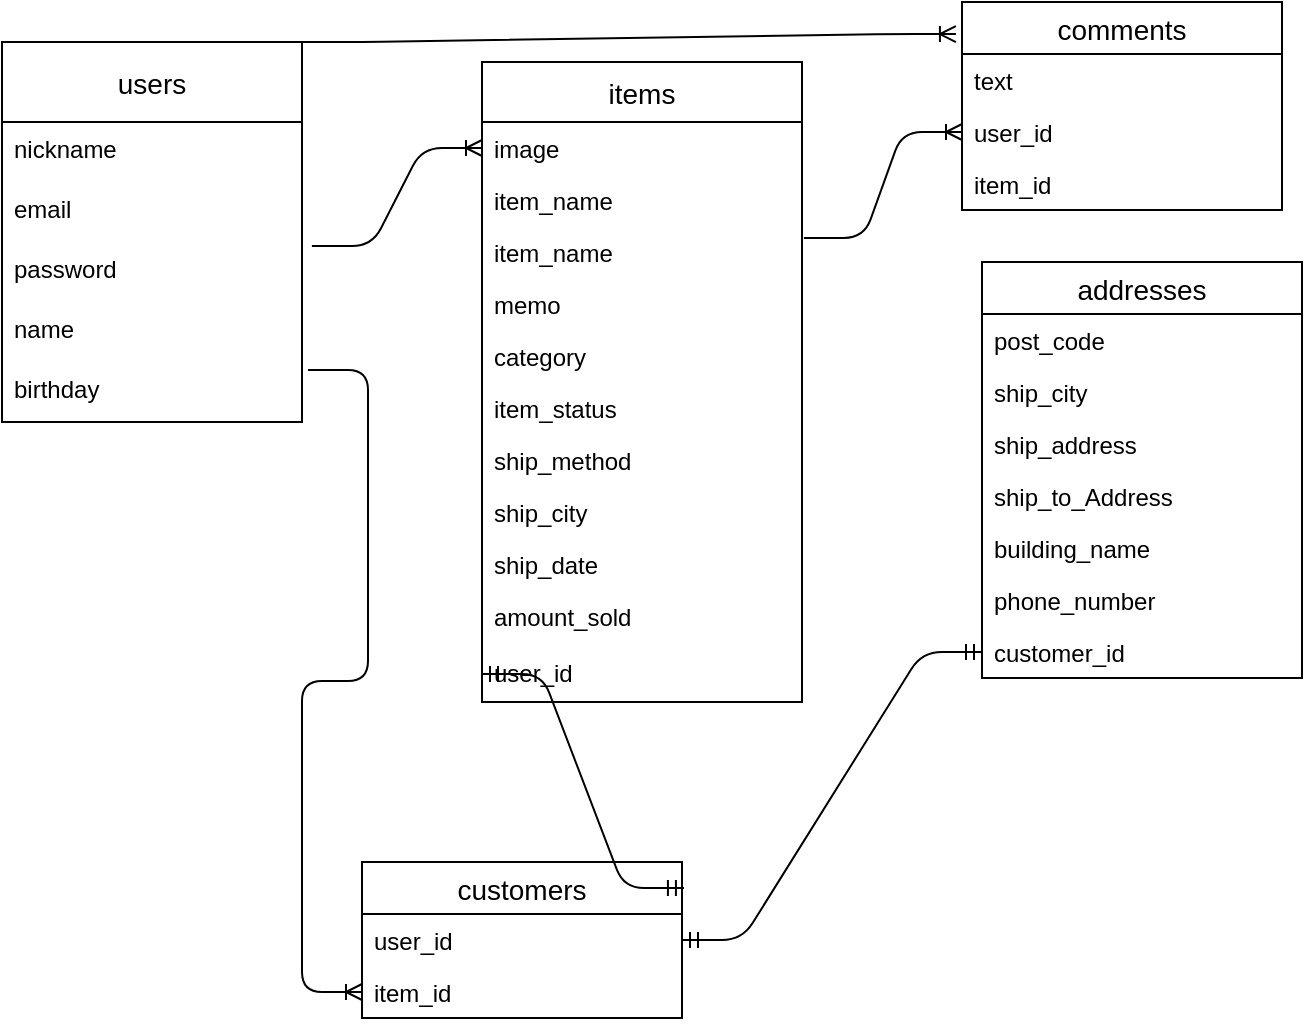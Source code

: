 <mxfile version="13.1.3">
    <diagram id="6hGFLwfOUW9BJ-s0fimq" name="Page-1">
        <mxGraphModel dx="189" dy="526" grid="1" gridSize="10" guides="0" tooltips="1" connect="1" arrows="1" fold="1" page="1" pageScale="1" pageWidth="827" pageHeight="1169" math="0" shadow="0">
            <root>
                <mxCell id="0"/>
                <mxCell id="1" parent="0"/>
                <mxCell id="118" value="" style="edgeStyle=entityRelationEdgeStyle;fontSize=12;html=1;endArrow=ERoneToMany;exitX=1.006;exitY=0.231;exitDx=0;exitDy=0;entryX=0;entryY=0.5;entryDx=0;entryDy=0;exitPerimeter=0;" edge="1" parent="1" source="61" target="128">
                    <mxGeometry width="100" height="100" relative="1" as="geometry">
                        <mxPoint x="242" y="260" as="sourcePoint"/>
                        <mxPoint x="300" y="360" as="targetPoint"/>
                    </mxGeometry>
                </mxCell>
                <mxCell id="123" value="" style="edgeStyle=entityRelationEdgeStyle;fontSize=12;html=1;endArrow=ERoneToMany;entryX=0;entryY=0.5;entryDx=0;entryDy=0;exitX=1.033;exitY=0.067;exitDx=0;exitDy=0;exitPerimeter=0;" edge="1" parent="1" source="85" target="59">
                    <mxGeometry width="100" height="100" relative="1" as="geometry">
                        <mxPoint x="210" y="200" as="sourcePoint"/>
                        <mxPoint x="310" y="100" as="targetPoint"/>
                    </mxGeometry>
                </mxCell>
                <mxCell id="127" value="" style="edgeStyle=entityRelationEdgeStyle;fontSize=12;html=1;endArrow=ERmandOne;startArrow=ERmandOne;entryX=0;entryY=0.5;entryDx=0;entryDy=0;exitX=1;exitY=0.5;exitDx=0;exitDy=0;" edge="1" parent="1" source="134" target="129">
                    <mxGeometry width="100" height="100" relative="1" as="geometry">
                        <mxPoint x="420" y="380" as="sourcePoint"/>
                        <mxPoint x="547" y="193" as="targetPoint"/>
                    </mxGeometry>
                </mxCell>
                <mxCell id="71" value="comments" style="swimlane;fontStyle=0;childLayout=stackLayout;horizontal=1;startSize=26;horizontalStack=0;resizeParent=1;resizeParentMax=0;resizeLast=0;collapsible=1;marginBottom=0;align=center;fontSize=14;" vertex="1" parent="1">
                    <mxGeometry x="640" y="10" width="160" height="104" as="geometry"/>
                </mxCell>
                <mxCell id="72" value="text" style="text;strokeColor=none;fillColor=none;spacingLeft=4;spacingRight=4;overflow=hidden;rotatable=0;points=[[0,0.5],[1,0.5]];portConstraint=eastwest;fontSize=12;" vertex="1" parent="71">
                    <mxGeometry y="26" width="160" height="26" as="geometry"/>
                </mxCell>
                <mxCell id="128" value="user_id" style="text;strokeColor=none;fillColor=none;spacingLeft=4;spacingRight=4;overflow=hidden;rotatable=0;points=[[0,0.5],[1,0.5]];portConstraint=eastwest;fontSize=12;" vertex="1" parent="71">
                    <mxGeometry y="52" width="160" height="26" as="geometry"/>
                </mxCell>
                <mxCell id="130" value="item_id" style="text;strokeColor=none;fillColor=none;spacingLeft=4;spacingRight=4;overflow=hidden;rotatable=0;points=[[0,0.5],[1,0.5]];portConstraint=eastwest;fontSize=12;" vertex="1" parent="71">
                    <mxGeometry y="78" width="160" height="26" as="geometry"/>
                </mxCell>
                <mxCell id="67" value="addresses" style="swimlane;fontStyle=0;childLayout=stackLayout;horizontal=1;startSize=26;horizontalStack=0;resizeParent=1;resizeParentMax=0;resizeLast=0;collapsible=1;marginBottom=0;align=center;fontSize=14;" vertex="1" parent="1">
                    <mxGeometry x="650" y="140" width="160" height="208" as="geometry"/>
                </mxCell>
                <mxCell id="69" value="post_code" style="text;strokeColor=none;fillColor=none;spacingLeft=4;spacingRight=4;overflow=hidden;rotatable=0;points=[[0,0.5],[1,0.5]];portConstraint=eastwest;fontSize=12;" vertex="1" parent="67">
                    <mxGeometry y="26" width="160" height="26" as="geometry"/>
                </mxCell>
                <mxCell id="100" value="ship_city" style="text;strokeColor=none;fillColor=none;spacingLeft=4;spacingRight=4;overflow=hidden;rotatable=0;points=[[0,0.5],[1,0.5]];portConstraint=eastwest;fontSize=12;" vertex="1" parent="67">
                    <mxGeometry y="52" width="160" height="26" as="geometry"/>
                </mxCell>
                <mxCell id="101" value="ship_address" style="text;strokeColor=none;fillColor=none;spacingLeft=4;spacingRight=4;overflow=hidden;rotatable=0;points=[[0,0.5],[1,0.5]];portConstraint=eastwest;fontSize=12;" vertex="1" parent="67">
                    <mxGeometry y="78" width="160" height="26" as="geometry"/>
                </mxCell>
                <mxCell id="102" value="ship_to_Address" style="text;strokeColor=none;fillColor=none;spacingLeft=4;spacingRight=4;overflow=hidden;rotatable=0;points=[[0,0.5],[1,0.5]];portConstraint=eastwest;fontSize=12;" vertex="1" parent="67">
                    <mxGeometry y="104" width="160" height="26" as="geometry"/>
                </mxCell>
                <mxCell id="103" value="building_name" style="text;strokeColor=none;fillColor=none;spacingLeft=4;spacingRight=4;overflow=hidden;rotatable=0;points=[[0,0.5],[1,0.5]];portConstraint=eastwest;fontSize=12;" vertex="1" parent="67">
                    <mxGeometry y="130" width="160" height="26" as="geometry"/>
                </mxCell>
                <mxCell id="105" value="phone_number" style="text;strokeColor=none;fillColor=none;spacingLeft=4;spacingRight=4;overflow=hidden;rotatable=0;points=[[0,0.5],[1,0.5]];portConstraint=eastwest;fontSize=12;" vertex="1" parent="67">
                    <mxGeometry y="156" width="160" height="26" as="geometry"/>
                </mxCell>
                <mxCell id="129" value="customer_id" style="text;strokeColor=none;fillColor=none;spacingLeft=4;spacingRight=4;overflow=hidden;rotatable=0;points=[[0,0.5],[1,0.5]];portConstraint=eastwest;fontSize=12;" vertex="1" parent="67">
                    <mxGeometry y="182" width="160" height="26" as="geometry"/>
                </mxCell>
                <mxCell id="34" value="users" style="swimlane;fontStyle=0;childLayout=stackLayout;horizontal=1;startSize=40;horizontalStack=0;resizeParent=1;resizeParentMax=0;resizeLast=0;collapsible=1;marginBottom=0;align=center;fontSize=14;" vertex="1" parent="1">
                    <mxGeometry x="160" y="30" width="150" height="190" as="geometry"/>
                </mxCell>
                <object label="nickname&#10;" id="80">
                    <mxCell style="text;strokeColor=none;fillColor=none;spacingLeft=4;spacingRight=4;overflow=hidden;rotatable=0;points=[[0,0.5],[1,0.5]];portConstraint=eastwest;fontSize=12;" vertex="1" parent="34">
                        <mxGeometry y="40" width="150" height="30" as="geometry"/>
                    </mxCell>
                </object>
                <object label="email" id="81">
                    <mxCell style="text;strokeColor=none;fillColor=none;spacingLeft=4;spacingRight=4;overflow=hidden;rotatable=0;points=[[0,0.5],[1,0.5]];portConstraint=eastwest;fontSize=12;" vertex="1" parent="34">
                        <mxGeometry y="70" width="150" height="30" as="geometry"/>
                    </mxCell>
                </object>
                <object label="password&#10;" id="85">
                    <mxCell style="text;strokeColor=none;fillColor=none;spacingLeft=4;spacingRight=4;overflow=hidden;rotatable=0;points=[[0,0.5],[1,0.5]];portConstraint=eastwest;fontSize=12;" vertex="1" parent="34">
                        <mxGeometry y="100" width="150" height="30" as="geometry"/>
                    </mxCell>
                </object>
                <object label="name" id="86">
                    <mxCell style="text;strokeColor=none;fillColor=none;spacingLeft=4;spacingRight=4;overflow=hidden;rotatable=0;points=[[0,0.5],[1,0.5]];portConstraint=eastwest;fontSize=12;" vertex="1" parent="34">
                        <mxGeometry y="130" width="150" height="30" as="geometry"/>
                    </mxCell>
                </object>
                <object label="birthday&#10;" id="88">
                    <mxCell style="text;strokeColor=none;fillColor=none;spacingLeft=4;spacingRight=4;overflow=hidden;rotatable=0;points=[[0,0.5],[1,0.5]];portConstraint=eastwest;fontSize=12;" vertex="1" parent="34">
                        <mxGeometry y="160" width="150" height="30" as="geometry"/>
                    </mxCell>
                </object>
                <mxCell id="137" value="" style="edgeStyle=entityRelationEdgeStyle;fontSize=12;html=1;endArrow=ERoneToMany;exitX=1.02;exitY=0.133;exitDx=0;exitDy=0;exitPerimeter=0;entryX=0;entryY=0.5;entryDx=0;entryDy=0;" edge="1" parent="1" source="88" target="135">
                    <mxGeometry width="100" height="100" relative="1" as="geometry">
                        <mxPoint x="230" y="320" as="sourcePoint"/>
                        <mxPoint x="360" y="420" as="targetPoint"/>
                    </mxGeometry>
                </mxCell>
                <mxCell id="143" value="" style="edgeStyle=entityRelationEdgeStyle;fontSize=12;html=1;endArrow=ERoneToMany;exitX=1;exitY=0;exitDx=0;exitDy=0;entryX=-0.019;entryY=0.154;entryDx=0;entryDy=0;entryPerimeter=0;" edge="1" parent="1" source="34" target="71">
                    <mxGeometry width="100" height="100" relative="1" as="geometry">
                        <mxPoint x="310" y="30" as="sourcePoint"/>
                        <mxPoint x="460" y="10" as="targetPoint"/>
                    </mxGeometry>
                </mxCell>
                <mxCell id="58" value="items" style="swimlane;fontStyle=0;childLayout=stackLayout;horizontal=1;startSize=30;horizontalStack=0;resizeParent=1;resizeParentMax=0;resizeLast=0;collapsible=1;marginBottom=0;align=center;fontSize=14;" vertex="1" parent="1">
                    <mxGeometry x="400" y="40" width="160" height="320" as="geometry"/>
                </mxCell>
                <mxCell id="59" value="image" style="text;strokeColor=none;fillColor=none;spacingLeft=4;spacingRight=4;overflow=hidden;rotatable=0;points=[[0,0.5],[1,0.5]];portConstraint=eastwest;fontSize=12;" vertex="1" parent="58">
                    <mxGeometry y="30" width="160" height="26" as="geometry"/>
                </mxCell>
                <mxCell id="144" value="item_name" style="text;strokeColor=none;fillColor=none;spacingLeft=4;spacingRight=4;overflow=hidden;rotatable=0;points=[[0,0.5],[1,0.5]];portConstraint=eastwest;fontSize=12;" vertex="1" parent="58">
                    <mxGeometry y="56" width="160" height="26" as="geometry"/>
                </mxCell>
                <mxCell id="61" value="item_name" style="text;strokeColor=none;fillColor=none;spacingLeft=4;spacingRight=4;overflow=hidden;rotatable=0;points=[[0,0.5],[1,0.5]];portConstraint=eastwest;fontSize=12;" vertex="1" parent="58">
                    <mxGeometry y="82" width="160" height="26" as="geometry"/>
                </mxCell>
                <mxCell id="89" value="memo" style="text;strokeColor=none;fillColor=none;spacingLeft=4;spacingRight=4;overflow=hidden;rotatable=0;points=[[0,0.5],[1,0.5]];portConstraint=eastwest;fontSize=12;" vertex="1" parent="58">
                    <mxGeometry y="108" width="160" height="26" as="geometry"/>
                </mxCell>
                <mxCell id="90" value="category" style="text;strokeColor=none;fillColor=none;spacingLeft=4;spacingRight=4;overflow=hidden;rotatable=0;points=[[0,0.5],[1,0.5]];portConstraint=eastwest;fontSize=12;" vertex="1" parent="58">
                    <mxGeometry y="134" width="160" height="26" as="geometry"/>
                </mxCell>
                <mxCell id="93" value="item_status" style="text;strokeColor=none;fillColor=none;spacingLeft=4;spacingRight=4;overflow=hidden;rotatable=0;points=[[0,0.5],[1,0.5]];portConstraint=eastwest;fontSize=12;" vertex="1" parent="58">
                    <mxGeometry y="160" width="160" height="26" as="geometry"/>
                </mxCell>
                <mxCell id="96" value="ship_method" style="text;strokeColor=none;fillColor=none;spacingLeft=4;spacingRight=4;overflow=hidden;rotatable=0;points=[[0,0.5],[1,0.5]];portConstraint=eastwest;fontSize=12;" vertex="1" parent="58">
                    <mxGeometry y="186" width="160" height="26" as="geometry"/>
                </mxCell>
                <mxCell id="97" value="ship_city" style="text;strokeColor=none;fillColor=none;spacingLeft=4;spacingRight=4;overflow=hidden;rotatable=0;points=[[0,0.5],[1,0.5]];portConstraint=eastwest;fontSize=12;" vertex="1" parent="58">
                    <mxGeometry y="212" width="160" height="26" as="geometry"/>
                </mxCell>
                <mxCell id="98" value="ship_date" style="text;strokeColor=none;fillColor=none;spacingLeft=4;spacingRight=4;overflow=hidden;rotatable=0;points=[[0,0.5],[1,0.5]];portConstraint=eastwest;fontSize=12;" vertex="1" parent="58">
                    <mxGeometry y="238" width="160" height="26" as="geometry"/>
                </mxCell>
                <mxCell id="99" value="amount_sold" style="text;strokeColor=none;fillColor=none;spacingLeft=4;spacingRight=4;overflow=hidden;rotatable=0;points=[[0,0.5],[1,0.5]];portConstraint=eastwest;fontSize=12;" vertex="1" parent="58">
                    <mxGeometry y="264" width="160" height="28" as="geometry"/>
                </mxCell>
                <mxCell id="132" value="user_id" style="text;strokeColor=none;fillColor=none;spacingLeft=4;spacingRight=4;overflow=hidden;rotatable=0;points=[[0,0.5],[1,0.5]];portConstraint=eastwest;fontSize=12;" vertex="1" parent="58">
                    <mxGeometry y="292" width="160" height="28" as="geometry"/>
                </mxCell>
                <mxCell id="133" value="customers" style="swimlane;fontStyle=0;childLayout=stackLayout;horizontal=1;startSize=26;horizontalStack=0;resizeParent=1;resizeParentMax=0;resizeLast=0;collapsible=1;marginBottom=0;align=center;fontSize=14;" vertex="1" parent="1">
                    <mxGeometry x="340" y="440" width="160" height="78" as="geometry"/>
                </mxCell>
                <mxCell id="134" value="user_id" style="text;strokeColor=none;fillColor=none;spacingLeft=4;spacingRight=4;overflow=hidden;rotatable=0;points=[[0,0.5],[1,0.5]];portConstraint=eastwest;fontSize=12;" vertex="1" parent="133">
                    <mxGeometry y="26" width="160" height="26" as="geometry"/>
                </mxCell>
                <mxCell id="135" value="item_id" style="text;strokeColor=none;fillColor=none;spacingLeft=4;spacingRight=4;overflow=hidden;rotatable=0;points=[[0,0.5],[1,0.5]];portConstraint=eastwest;fontSize=12;" vertex="1" parent="133">
                    <mxGeometry y="52" width="160" height="26" as="geometry"/>
                </mxCell>
                <mxCell id="147" value="" style="edgeStyle=entityRelationEdgeStyle;fontSize=12;html=1;endArrow=ERmandOne;startArrow=ERmandOne;entryX=0;entryY=0.5;entryDx=0;entryDy=0;exitX=1.006;exitY=0.167;exitDx=0;exitDy=0;exitPerimeter=0;" edge="1" parent="1" source="133" target="132">
                    <mxGeometry width="100" height="100" relative="1" as="geometry">
                        <mxPoint x="420" y="500" as="sourcePoint"/>
                        <mxPoint x="520" y="400" as="targetPoint"/>
                    </mxGeometry>
                </mxCell>
            </root>
        </mxGraphModel>
    </diagram>
</mxfile>